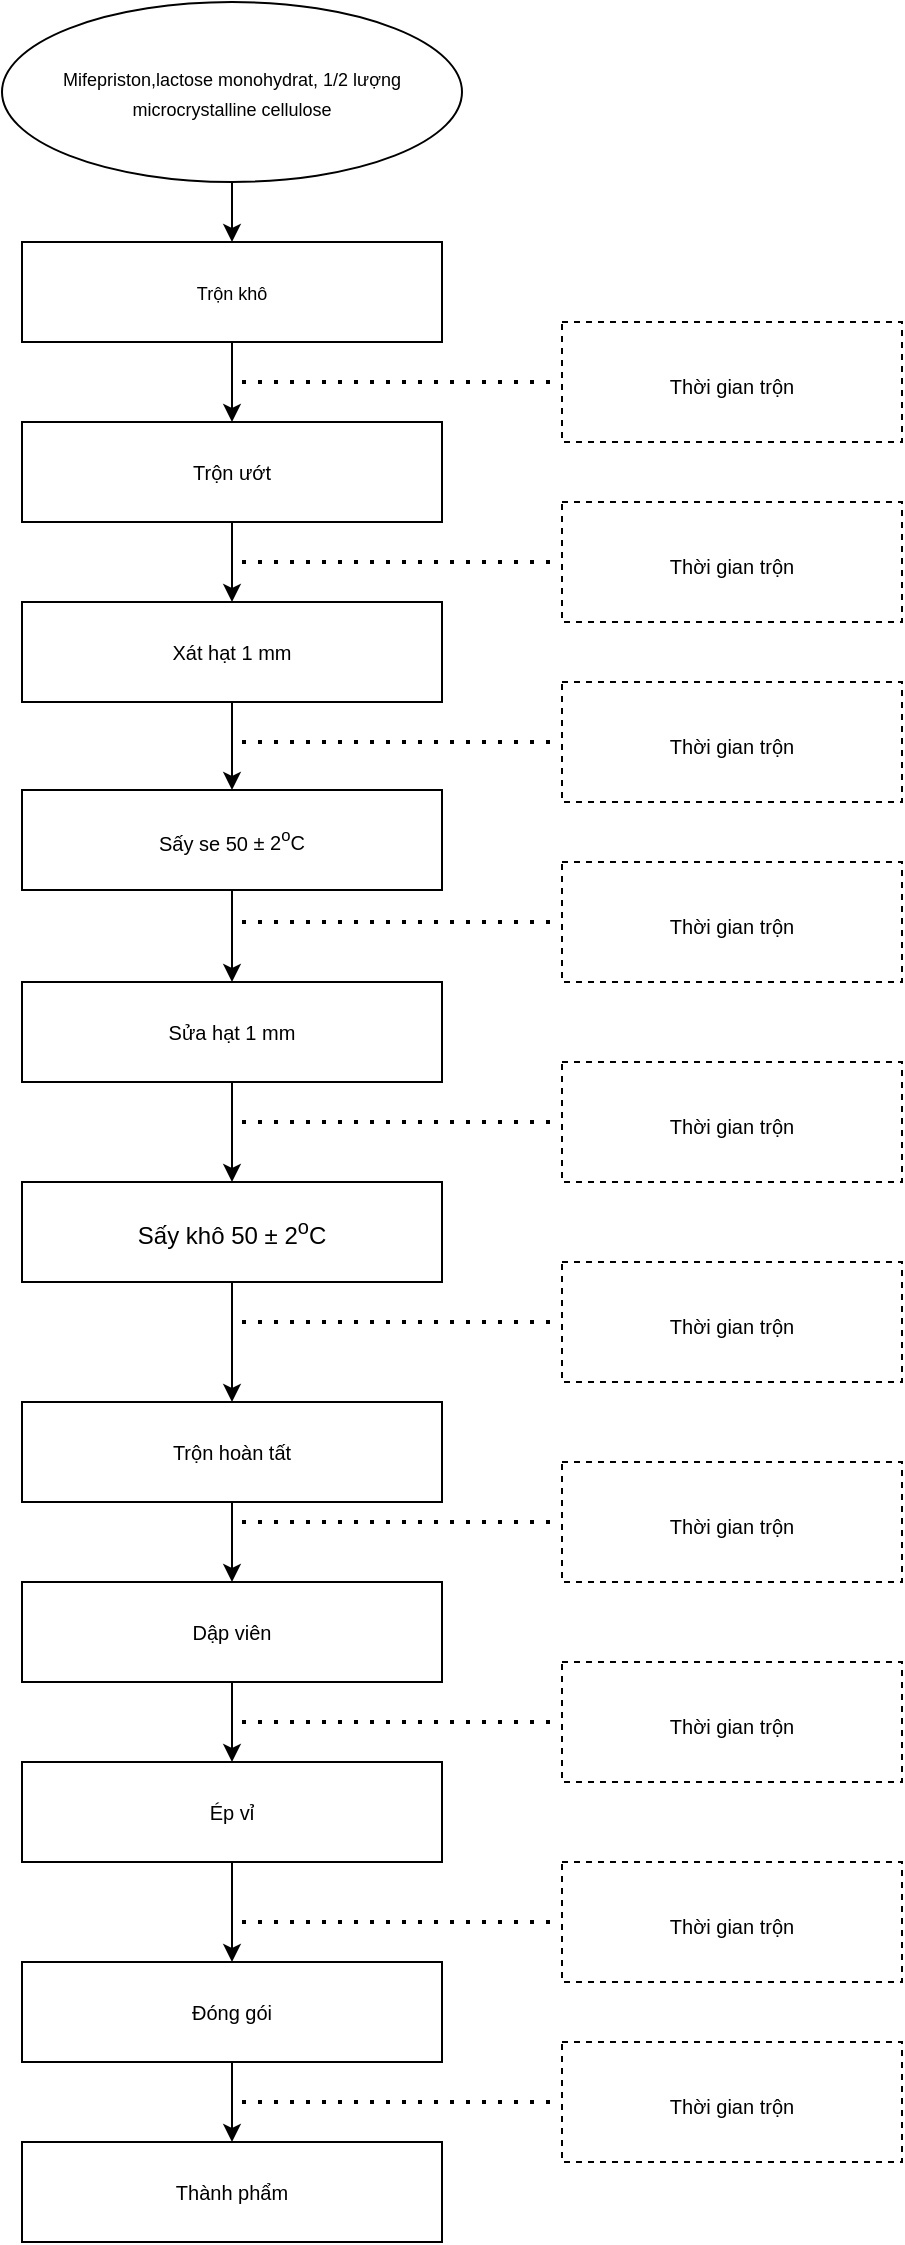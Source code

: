 <mxfile version="20.6.0" type="github">
  <diagram id="C5RBs43oDa-KdzZeNtuy" name="Page-1">
    <mxGraphModel dx="914" dy="463" grid="1" gridSize="10" guides="1" tooltips="1" connect="1" arrows="1" fold="1" page="1" pageScale="1" pageWidth="1169" pageHeight="827" math="0" shadow="0">
      <root>
        <mxCell id="WIyWlLk6GJQsqaUBKTNV-0" />
        <mxCell id="WIyWlLk6GJQsqaUBKTNV-1" parent="WIyWlLk6GJQsqaUBKTNV-0" />
        <mxCell id="eYAlA3jcJUsBGl3VyRQ2-2" value="" style="edgeStyle=orthogonalEdgeStyle;rounded=0;orthogonalLoop=1;jettySize=auto;html=1;fontSize=9;" edge="1" parent="WIyWlLk6GJQsqaUBKTNV-1" source="eYAlA3jcJUsBGl3VyRQ2-0" target="eYAlA3jcJUsBGl3VyRQ2-1">
          <mxGeometry relative="1" as="geometry" />
        </mxCell>
        <mxCell id="eYAlA3jcJUsBGl3VyRQ2-0" value="&lt;font style=&quot;font-size: 9px;&quot;&gt;Mifepriston,lactose monohydrat, 1/2 lượng microcrystalline cellulose&lt;/font&gt;" style="ellipse;whiteSpace=wrap;html=1;" vertex="1" parent="WIyWlLk6GJQsqaUBKTNV-1">
          <mxGeometry x="390" y="20" width="230" height="90" as="geometry" />
        </mxCell>
        <mxCell id="eYAlA3jcJUsBGl3VyRQ2-4" value="" style="edgeStyle=orthogonalEdgeStyle;rounded=0;orthogonalLoop=1;jettySize=auto;html=1;fontSize=18;" edge="1" parent="WIyWlLk6GJQsqaUBKTNV-1" source="eYAlA3jcJUsBGl3VyRQ2-1" target="eYAlA3jcJUsBGl3VyRQ2-3">
          <mxGeometry relative="1" as="geometry" />
        </mxCell>
        <mxCell id="eYAlA3jcJUsBGl3VyRQ2-1" value="&lt;font style=&quot;font-size: 9px;&quot;&gt;Trộn khô&lt;/font&gt;" style="whiteSpace=wrap;html=1;" vertex="1" parent="WIyWlLk6GJQsqaUBKTNV-1">
          <mxGeometry x="400" y="140" width="210" height="50" as="geometry" />
        </mxCell>
        <mxCell id="eYAlA3jcJUsBGl3VyRQ2-8" value="" style="edgeStyle=orthogonalEdgeStyle;rounded=0;orthogonalLoop=1;jettySize=auto;html=1;fontSize=18;" edge="1" parent="WIyWlLk6GJQsqaUBKTNV-1" source="eYAlA3jcJUsBGl3VyRQ2-3" target="eYAlA3jcJUsBGl3VyRQ2-7">
          <mxGeometry relative="1" as="geometry" />
        </mxCell>
        <mxCell id="eYAlA3jcJUsBGl3VyRQ2-3" value="&lt;font style=&quot;font-size: 10px;&quot;&gt;Trộn ướt&lt;/font&gt;" style="whiteSpace=wrap;html=1;" vertex="1" parent="WIyWlLk6GJQsqaUBKTNV-1">
          <mxGeometry x="400" y="230" width="210" height="50" as="geometry" />
        </mxCell>
        <mxCell id="eYAlA3jcJUsBGl3VyRQ2-10" value="" style="edgeStyle=orthogonalEdgeStyle;rounded=0;orthogonalLoop=1;jettySize=auto;html=1;fontSize=18;" edge="1" parent="WIyWlLk6GJQsqaUBKTNV-1" source="eYAlA3jcJUsBGl3VyRQ2-7" target="eYAlA3jcJUsBGl3VyRQ2-9">
          <mxGeometry relative="1" as="geometry" />
        </mxCell>
        <mxCell id="eYAlA3jcJUsBGl3VyRQ2-7" value="&lt;font style=&quot;font-size: 10px;&quot;&gt;Xát hạt 1 mm&lt;/font&gt;" style="whiteSpace=wrap;html=1;" vertex="1" parent="WIyWlLk6GJQsqaUBKTNV-1">
          <mxGeometry x="400" y="320" width="210" height="50" as="geometry" />
        </mxCell>
        <mxCell id="eYAlA3jcJUsBGl3VyRQ2-12" value="" style="edgeStyle=orthogonalEdgeStyle;rounded=0;orthogonalLoop=1;jettySize=auto;html=1;fontSize=18;" edge="1" parent="WIyWlLk6GJQsqaUBKTNV-1" source="eYAlA3jcJUsBGl3VyRQ2-9" target="eYAlA3jcJUsBGl3VyRQ2-11">
          <mxGeometry relative="1" as="geometry" />
        </mxCell>
        <mxCell id="eYAlA3jcJUsBGl3VyRQ2-9" value="&lt;font style=&quot;font-size: 10px;&quot;&gt;Sấy se 50&lt;span lang=&quot;EN-US&quot;&gt; ± 2&lt;sup&gt;o&lt;/sup&gt;C&lt;br&gt;&lt;/span&gt;&lt;/font&gt;" style="whiteSpace=wrap;html=1;" vertex="1" parent="WIyWlLk6GJQsqaUBKTNV-1">
          <mxGeometry x="400" y="414" width="210" height="50" as="geometry" />
        </mxCell>
        <mxCell id="eYAlA3jcJUsBGl3VyRQ2-14" value="" style="edgeStyle=orthogonalEdgeStyle;rounded=0;orthogonalLoop=1;jettySize=auto;html=1;fontSize=18;" edge="1" parent="WIyWlLk6GJQsqaUBKTNV-1" source="eYAlA3jcJUsBGl3VyRQ2-11" target="eYAlA3jcJUsBGl3VyRQ2-13">
          <mxGeometry relative="1" as="geometry" />
        </mxCell>
        <mxCell id="eYAlA3jcJUsBGl3VyRQ2-11" value="&lt;font style=&quot;font-size: 10px;&quot;&gt;Sửa hạt 1 mm&lt;/font&gt;" style="whiteSpace=wrap;html=1;" vertex="1" parent="WIyWlLk6GJQsqaUBKTNV-1">
          <mxGeometry x="400" y="510" width="210" height="50" as="geometry" />
        </mxCell>
        <mxCell id="eYAlA3jcJUsBGl3VyRQ2-16" value="" style="edgeStyle=orthogonalEdgeStyle;rounded=0;orthogonalLoop=1;jettySize=auto;html=1;fontSize=18;" edge="1" parent="WIyWlLk6GJQsqaUBKTNV-1" source="eYAlA3jcJUsBGl3VyRQ2-13" target="eYAlA3jcJUsBGl3VyRQ2-15">
          <mxGeometry relative="1" as="geometry" />
        </mxCell>
        <mxCell id="eYAlA3jcJUsBGl3VyRQ2-13" value="Sấy khô 50&lt;span lang=&quot;EN-US&quot;&gt; ± 2&lt;sup&gt;o&lt;/sup&gt;C&lt;/span&gt;" style="whiteSpace=wrap;html=1;" vertex="1" parent="WIyWlLk6GJQsqaUBKTNV-1">
          <mxGeometry x="400" y="610" width="210" height="50" as="geometry" />
        </mxCell>
        <mxCell id="eYAlA3jcJUsBGl3VyRQ2-18" value="" style="edgeStyle=orthogonalEdgeStyle;rounded=0;orthogonalLoop=1;jettySize=auto;html=1;fontSize=18;" edge="1" parent="WIyWlLk6GJQsqaUBKTNV-1" source="eYAlA3jcJUsBGl3VyRQ2-15" target="eYAlA3jcJUsBGl3VyRQ2-17">
          <mxGeometry relative="1" as="geometry" />
        </mxCell>
        <mxCell id="eYAlA3jcJUsBGl3VyRQ2-15" value="&lt;font style=&quot;font-size: 10px;&quot;&gt;Trộn hoàn tất&lt;/font&gt;" style="whiteSpace=wrap;html=1;" vertex="1" parent="WIyWlLk6GJQsqaUBKTNV-1">
          <mxGeometry x="400" y="720" width="210" height="50" as="geometry" />
        </mxCell>
        <mxCell id="eYAlA3jcJUsBGl3VyRQ2-20" value="" style="edgeStyle=orthogonalEdgeStyle;rounded=0;orthogonalLoop=1;jettySize=auto;html=1;fontSize=18;" edge="1" parent="WIyWlLk6GJQsqaUBKTNV-1" source="eYAlA3jcJUsBGl3VyRQ2-17" target="eYAlA3jcJUsBGl3VyRQ2-19">
          <mxGeometry relative="1" as="geometry" />
        </mxCell>
        <mxCell id="eYAlA3jcJUsBGl3VyRQ2-17" value="&lt;font style=&quot;font-size: 10px;&quot;&gt;Dập viên&lt;/font&gt;" style="whiteSpace=wrap;html=1;" vertex="1" parent="WIyWlLk6GJQsqaUBKTNV-1">
          <mxGeometry x="400" y="810" width="210" height="50" as="geometry" />
        </mxCell>
        <mxCell id="eYAlA3jcJUsBGl3VyRQ2-22" value="" style="edgeStyle=orthogonalEdgeStyle;rounded=0;orthogonalLoop=1;jettySize=auto;html=1;fontSize=18;" edge="1" parent="WIyWlLk6GJQsqaUBKTNV-1" source="eYAlA3jcJUsBGl3VyRQ2-19" target="eYAlA3jcJUsBGl3VyRQ2-21">
          <mxGeometry relative="1" as="geometry" />
        </mxCell>
        <mxCell id="eYAlA3jcJUsBGl3VyRQ2-19" value="&lt;font style=&quot;font-size: 10px;&quot;&gt;Ép vỉ&lt;/font&gt;" style="whiteSpace=wrap;html=1;" vertex="1" parent="WIyWlLk6GJQsqaUBKTNV-1">
          <mxGeometry x="400" y="900" width="210" height="50" as="geometry" />
        </mxCell>
        <mxCell id="eYAlA3jcJUsBGl3VyRQ2-24" value="" style="edgeStyle=orthogonalEdgeStyle;rounded=0;orthogonalLoop=1;jettySize=auto;html=1;fontSize=18;" edge="1" parent="WIyWlLk6GJQsqaUBKTNV-1" source="eYAlA3jcJUsBGl3VyRQ2-21" target="eYAlA3jcJUsBGl3VyRQ2-23">
          <mxGeometry relative="1" as="geometry" />
        </mxCell>
        <mxCell id="eYAlA3jcJUsBGl3VyRQ2-21" value="&lt;font style=&quot;font-size: 10px;&quot;&gt;Đóng gói&lt;/font&gt;" style="whiteSpace=wrap;html=1;" vertex="1" parent="WIyWlLk6GJQsqaUBKTNV-1">
          <mxGeometry x="400" y="1000" width="210" height="50" as="geometry" />
        </mxCell>
        <mxCell id="eYAlA3jcJUsBGl3VyRQ2-23" value="&lt;font style=&quot;font-size: 10px;&quot;&gt;Thành phẩm&lt;/font&gt;" style="whiteSpace=wrap;html=1;" vertex="1" parent="WIyWlLk6GJQsqaUBKTNV-1">
          <mxGeometry x="400" y="1090" width="210" height="50" as="geometry" />
        </mxCell>
        <mxCell id="eYAlA3jcJUsBGl3VyRQ2-25" value="&lt;font style=&quot;font-size: 10px;&quot;&gt;Thời gian trộn&lt;/font&gt;" style="rounded=0;whiteSpace=wrap;html=1;fontSize=18;dashed=1;" vertex="1" parent="WIyWlLk6GJQsqaUBKTNV-1">
          <mxGeometry x="670" y="180" width="170" height="60" as="geometry" />
        </mxCell>
        <mxCell id="eYAlA3jcJUsBGl3VyRQ2-29" value="" style="endArrow=none;dashed=1;html=1;dashPattern=1 3;strokeWidth=2;rounded=0;fontSize=18;entryX=0;entryY=0.5;entryDx=0;entryDy=0;" edge="1" parent="WIyWlLk6GJQsqaUBKTNV-1" target="eYAlA3jcJUsBGl3VyRQ2-25">
          <mxGeometry width="50" height="50" relative="1" as="geometry">
            <mxPoint x="510" y="210" as="sourcePoint" />
            <mxPoint x="630" y="390" as="targetPoint" />
          </mxGeometry>
        </mxCell>
        <mxCell id="eYAlA3jcJUsBGl3VyRQ2-30" value="&lt;font style=&quot;font-size: 10px;&quot;&gt;Thời gian trộn&lt;/font&gt;" style="rounded=0;whiteSpace=wrap;html=1;fontSize=18;dashed=1;" vertex="1" parent="WIyWlLk6GJQsqaUBKTNV-1">
          <mxGeometry x="670" y="270" width="170" height="60" as="geometry" />
        </mxCell>
        <mxCell id="eYAlA3jcJUsBGl3VyRQ2-31" value="" style="endArrow=none;dashed=1;html=1;dashPattern=1 3;strokeWidth=2;rounded=0;fontSize=18;entryX=0;entryY=0.5;entryDx=0;entryDy=0;" edge="1" parent="WIyWlLk6GJQsqaUBKTNV-1" target="eYAlA3jcJUsBGl3VyRQ2-30">
          <mxGeometry width="50" height="50" relative="1" as="geometry">
            <mxPoint x="510" y="300" as="sourcePoint" />
            <mxPoint x="630" y="480" as="targetPoint" />
          </mxGeometry>
        </mxCell>
        <mxCell id="eYAlA3jcJUsBGl3VyRQ2-32" value="&lt;font style=&quot;font-size: 10px;&quot;&gt;Thời gian trộn&lt;/font&gt;" style="rounded=0;whiteSpace=wrap;html=1;fontSize=18;dashed=1;" vertex="1" parent="WIyWlLk6GJQsqaUBKTNV-1">
          <mxGeometry x="670" y="360" width="170" height="60" as="geometry" />
        </mxCell>
        <mxCell id="eYAlA3jcJUsBGl3VyRQ2-33" value="" style="endArrow=none;dashed=1;html=1;dashPattern=1 3;strokeWidth=2;rounded=0;fontSize=18;entryX=0;entryY=0.5;entryDx=0;entryDy=0;" edge="1" parent="WIyWlLk6GJQsqaUBKTNV-1" target="eYAlA3jcJUsBGl3VyRQ2-32">
          <mxGeometry width="50" height="50" relative="1" as="geometry">
            <mxPoint x="510" y="390" as="sourcePoint" />
            <mxPoint x="630" y="570" as="targetPoint" />
          </mxGeometry>
        </mxCell>
        <mxCell id="eYAlA3jcJUsBGl3VyRQ2-36" value="&lt;font style=&quot;font-size: 10px;&quot;&gt;Thời gian trộn&lt;/font&gt;" style="rounded=0;whiteSpace=wrap;html=1;fontSize=18;dashed=1;" vertex="1" parent="WIyWlLk6GJQsqaUBKTNV-1">
          <mxGeometry x="670" y="450" width="170" height="60" as="geometry" />
        </mxCell>
        <mxCell id="eYAlA3jcJUsBGl3VyRQ2-37" value="" style="endArrow=none;dashed=1;html=1;dashPattern=1 3;strokeWidth=2;rounded=0;fontSize=18;entryX=0;entryY=0.5;entryDx=0;entryDy=0;" edge="1" parent="WIyWlLk6GJQsqaUBKTNV-1" target="eYAlA3jcJUsBGl3VyRQ2-36">
          <mxGeometry width="50" height="50" relative="1" as="geometry">
            <mxPoint x="510" y="480" as="sourcePoint" />
            <mxPoint x="630" y="660" as="targetPoint" />
          </mxGeometry>
        </mxCell>
        <mxCell id="eYAlA3jcJUsBGl3VyRQ2-38" value="&lt;font style=&quot;font-size: 10px;&quot;&gt;Thời gian trộn&lt;/font&gt;" style="rounded=0;whiteSpace=wrap;html=1;fontSize=18;dashed=1;" vertex="1" parent="WIyWlLk6GJQsqaUBKTNV-1">
          <mxGeometry x="670" y="550" width="170" height="60" as="geometry" />
        </mxCell>
        <mxCell id="eYAlA3jcJUsBGl3VyRQ2-39" value="" style="endArrow=none;dashed=1;html=1;dashPattern=1 3;strokeWidth=2;rounded=0;fontSize=18;entryX=0;entryY=0.5;entryDx=0;entryDy=0;" edge="1" parent="WIyWlLk6GJQsqaUBKTNV-1" target="eYAlA3jcJUsBGl3VyRQ2-38">
          <mxGeometry width="50" height="50" relative="1" as="geometry">
            <mxPoint x="510" y="580" as="sourcePoint" />
            <mxPoint x="630" y="760" as="targetPoint" />
          </mxGeometry>
        </mxCell>
        <mxCell id="eYAlA3jcJUsBGl3VyRQ2-40" value="&lt;font style=&quot;font-size: 10px;&quot;&gt;Thời gian trộn&lt;/font&gt;" style="rounded=0;whiteSpace=wrap;html=1;fontSize=18;dashed=1;" vertex="1" parent="WIyWlLk6GJQsqaUBKTNV-1">
          <mxGeometry x="670" y="650" width="170" height="60" as="geometry" />
        </mxCell>
        <mxCell id="eYAlA3jcJUsBGl3VyRQ2-41" value="" style="endArrow=none;dashed=1;html=1;dashPattern=1 3;strokeWidth=2;rounded=0;fontSize=18;entryX=0;entryY=0.5;entryDx=0;entryDy=0;" edge="1" parent="WIyWlLk6GJQsqaUBKTNV-1" target="eYAlA3jcJUsBGl3VyRQ2-40">
          <mxGeometry width="50" height="50" relative="1" as="geometry">
            <mxPoint x="510" y="680" as="sourcePoint" />
            <mxPoint x="630" y="860" as="targetPoint" />
          </mxGeometry>
        </mxCell>
        <mxCell id="eYAlA3jcJUsBGl3VyRQ2-42" value="&lt;font style=&quot;font-size: 10px;&quot;&gt;Thời gian trộn&lt;/font&gt;" style="rounded=0;whiteSpace=wrap;html=1;fontSize=18;dashed=1;" vertex="1" parent="WIyWlLk6GJQsqaUBKTNV-1">
          <mxGeometry x="670" y="750" width="170" height="60" as="geometry" />
        </mxCell>
        <mxCell id="eYAlA3jcJUsBGl3VyRQ2-43" value="" style="endArrow=none;dashed=1;html=1;dashPattern=1 3;strokeWidth=2;rounded=0;fontSize=18;entryX=0;entryY=0.5;entryDx=0;entryDy=0;" edge="1" parent="WIyWlLk6GJQsqaUBKTNV-1" target="eYAlA3jcJUsBGl3VyRQ2-42">
          <mxGeometry width="50" height="50" relative="1" as="geometry">
            <mxPoint x="510" y="780" as="sourcePoint" />
            <mxPoint x="630" y="960" as="targetPoint" />
          </mxGeometry>
        </mxCell>
        <mxCell id="eYAlA3jcJUsBGl3VyRQ2-44" value="&lt;font style=&quot;font-size: 10px;&quot;&gt;Thời gian trộn&lt;/font&gt;" style="rounded=0;whiteSpace=wrap;html=1;fontSize=18;dashed=1;" vertex="1" parent="WIyWlLk6GJQsqaUBKTNV-1">
          <mxGeometry x="670" y="850" width="170" height="60" as="geometry" />
        </mxCell>
        <mxCell id="eYAlA3jcJUsBGl3VyRQ2-45" value="" style="endArrow=none;dashed=1;html=1;dashPattern=1 3;strokeWidth=2;rounded=0;fontSize=18;entryX=0;entryY=0.5;entryDx=0;entryDy=0;" edge="1" parent="WIyWlLk6GJQsqaUBKTNV-1" target="eYAlA3jcJUsBGl3VyRQ2-44">
          <mxGeometry width="50" height="50" relative="1" as="geometry">
            <mxPoint x="510" y="880" as="sourcePoint" />
            <mxPoint x="630" y="1060" as="targetPoint" />
          </mxGeometry>
        </mxCell>
        <mxCell id="eYAlA3jcJUsBGl3VyRQ2-46" value="&lt;font style=&quot;font-size: 10px;&quot;&gt;Thời gian trộn&lt;/font&gt;" style="rounded=0;whiteSpace=wrap;html=1;fontSize=18;dashed=1;" vertex="1" parent="WIyWlLk6GJQsqaUBKTNV-1">
          <mxGeometry x="670" y="950" width="170" height="60" as="geometry" />
        </mxCell>
        <mxCell id="eYAlA3jcJUsBGl3VyRQ2-47" value="" style="endArrow=none;dashed=1;html=1;dashPattern=1 3;strokeWidth=2;rounded=0;fontSize=18;entryX=0;entryY=0.5;entryDx=0;entryDy=0;" edge="1" parent="WIyWlLk6GJQsqaUBKTNV-1" target="eYAlA3jcJUsBGl3VyRQ2-46">
          <mxGeometry width="50" height="50" relative="1" as="geometry">
            <mxPoint x="510" y="980" as="sourcePoint" />
            <mxPoint x="630" y="1160" as="targetPoint" />
          </mxGeometry>
        </mxCell>
        <mxCell id="eYAlA3jcJUsBGl3VyRQ2-48" value="&lt;font style=&quot;font-size: 10px;&quot;&gt;Thời gian trộn&lt;/font&gt;" style="rounded=0;whiteSpace=wrap;html=1;fontSize=18;dashed=1;" vertex="1" parent="WIyWlLk6GJQsqaUBKTNV-1">
          <mxGeometry x="670" y="1040" width="170" height="60" as="geometry" />
        </mxCell>
        <mxCell id="eYAlA3jcJUsBGl3VyRQ2-49" value="" style="endArrow=none;dashed=1;html=1;dashPattern=1 3;strokeWidth=2;rounded=0;fontSize=18;entryX=0;entryY=0.5;entryDx=0;entryDy=0;" edge="1" parent="WIyWlLk6GJQsqaUBKTNV-1" target="eYAlA3jcJUsBGl3VyRQ2-48">
          <mxGeometry width="50" height="50" relative="1" as="geometry">
            <mxPoint x="510" y="1070" as="sourcePoint" />
            <mxPoint x="630" y="1250" as="targetPoint" />
          </mxGeometry>
        </mxCell>
      </root>
    </mxGraphModel>
  </diagram>
</mxfile>
